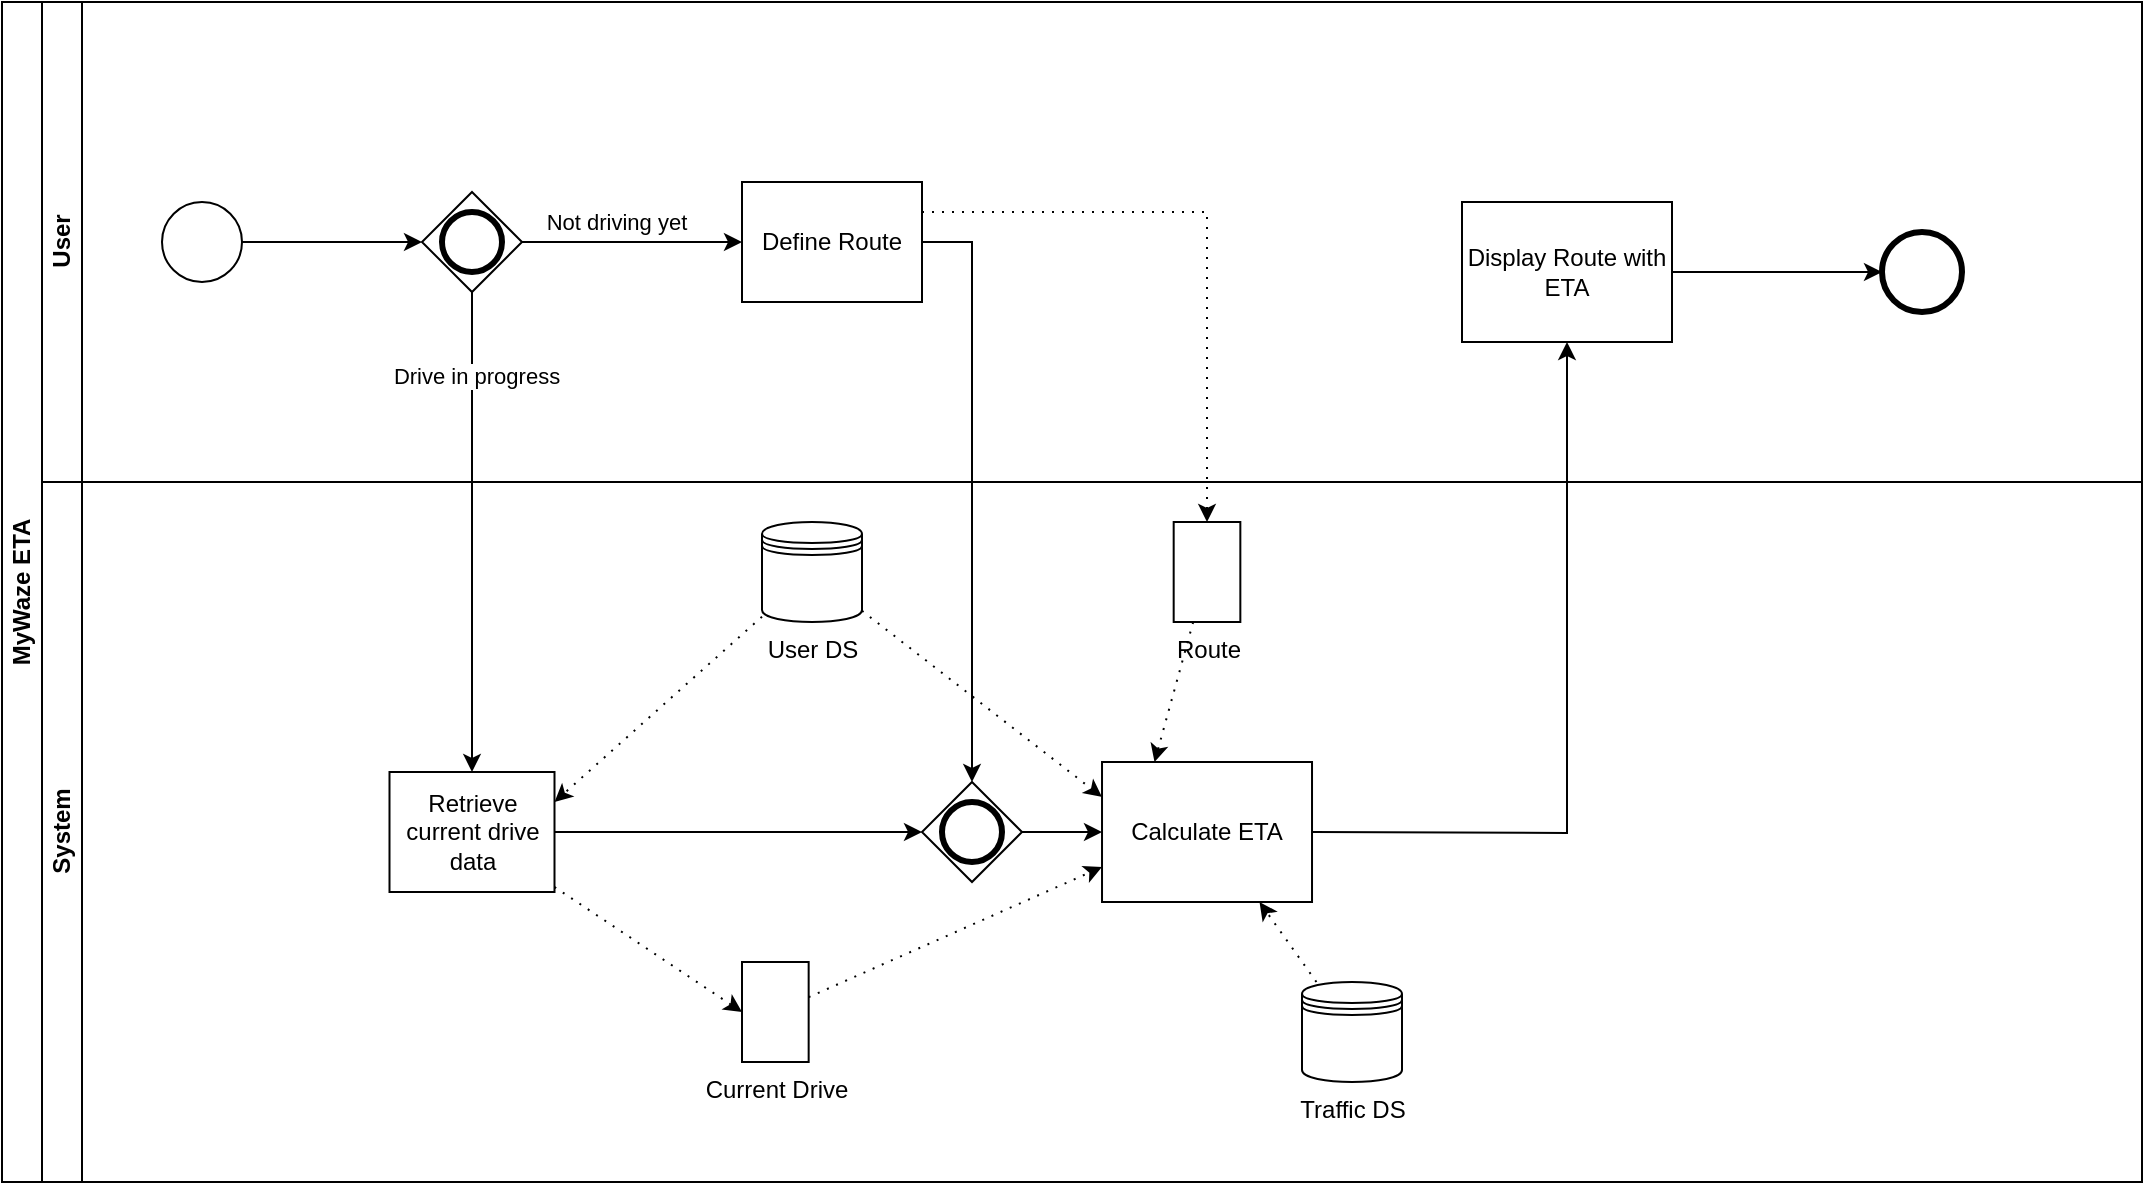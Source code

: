 <mxfile version="26.2.2">
  <diagram name="Page-1" id="2a216829-ef6e-dabb-86c1-c78162f3ba2b">
    <mxGraphModel dx="1191" dy="703" grid="1" gridSize="10" guides="1" tooltips="1" connect="1" arrows="1" fold="1" page="1" pageScale="1" pageWidth="1654" pageHeight="2336" background="none" math="0" shadow="0">
      <root>
        <mxCell id="0" />
        <mxCell id="1" parent="0" />
        <mxCell id="ZawwrR4OTCmyjiMySebj-2" value="MyWaze ETA" style="swimlane;html=1;childLayout=stackLayout;resizeParent=1;resizeParentMax=0;horizontal=0;startSize=20;horizontalStack=0;whiteSpace=wrap;" parent="1" vertex="1">
          <mxGeometry x="260" y="590" width="1070" height="590" as="geometry" />
        </mxCell>
        <mxCell id="ZawwrR4OTCmyjiMySebj-3" value="User" style="swimlane;html=1;startSize=20;horizontal=0;" parent="ZawwrR4OTCmyjiMySebj-2" vertex="1">
          <mxGeometry x="20" width="1050" height="240" as="geometry" />
        </mxCell>
        <mxCell id="ZawwrR4OTCmyjiMySebj-7" value="" style="points=[[0.145,0.145,0],[0.5,0,0],[0.855,0.145,0],[1,0.5,0],[0.855,0.855,0],[0.5,1,0],[0.145,0.855,0],[0,0.5,0]];shape=mxgraph.bpmn.event;html=1;verticalLabelPosition=bottom;labelBackgroundColor=#ffffff;verticalAlign=top;align=center;perimeter=ellipsePerimeter;outlineConnect=0;aspect=fixed;outline=standard;symbol=general;" parent="ZawwrR4OTCmyjiMySebj-3" vertex="1">
          <mxGeometry x="60" y="100" width="40" height="40" as="geometry" />
        </mxCell>
        <mxCell id="ZawwrR4OTCmyjiMySebj-9" style="edgeStyle=orthogonalEdgeStyle;rounded=0;orthogonalLoop=1;jettySize=auto;html=1;" parent="ZawwrR4OTCmyjiMySebj-3" source="ZawwrR4OTCmyjiMySebj-7" target="QqSR9eFV8FpgA8JO_svC-13" edge="1">
          <mxGeometry relative="1" as="geometry">
            <mxPoint x="180" y="120" as="targetPoint" />
          </mxGeometry>
        </mxCell>
        <mxCell id="QqSR9eFV8FpgA8JO_svC-13" value="" style="points=[[0.25,0.25,0],[0.5,0,0],[0.75,0.25,0],[1,0.5,0],[0.75,0.75,0],[0.5,1,0],[0.25,0.75,0],[0,0.5,0]];shape=mxgraph.bpmn.gateway2;html=1;verticalLabelPosition=bottom;labelBackgroundColor=#ffffff;verticalAlign=top;align=center;perimeter=rhombusPerimeter;outlineConnect=0;outline=end;symbol=general;" parent="ZawwrR4OTCmyjiMySebj-3" vertex="1">
          <mxGeometry x="190" y="95" width="50" height="50" as="geometry" />
        </mxCell>
        <mxCell id="QqSR9eFV8FpgA8JO_svC-12" value="Define Route" style="points=[[0.25,0,0],[0.5,0,0],[0.75,0,0],[1,0.25,0],[1,0.5,0],[1,0.75,0],[0.75,1,0],[0.5,1,0],[0.25,1,0],[0,0.75,0],[0,0.5,0],[0,0.25,0]];shape=mxgraph.bpmn.task2;whiteSpace=wrap;rectStyle=rounded;size=10;html=1;container=1;expand=0;collapsible=0;taskMarker=abstract;" parent="ZawwrR4OTCmyjiMySebj-3" vertex="1">
          <mxGeometry x="350" y="90" width="90" height="60" as="geometry" />
        </mxCell>
        <mxCell id="QqSR9eFV8FpgA8JO_svC-14" style="edgeStyle=orthogonalEdgeStyle;rounded=0;orthogonalLoop=1;jettySize=auto;html=1;entryX=0;entryY=0.5;entryDx=0;entryDy=0;entryPerimeter=0;" parent="ZawwrR4OTCmyjiMySebj-3" source="QqSR9eFV8FpgA8JO_svC-13" target="QqSR9eFV8FpgA8JO_svC-12" edge="1">
          <mxGeometry relative="1" as="geometry" />
        </mxCell>
        <mxCell id="QqSR9eFV8FpgA8JO_svC-17" value="Not driving yet" style="edgeLabel;html=1;align=center;verticalAlign=middle;resizable=0;points=[];" parent="QqSR9eFV8FpgA8JO_svC-14" vertex="1" connectable="0">
          <mxGeometry x="-0.156" relative="1" as="geometry">
            <mxPoint y="-10" as="offset" />
          </mxGeometry>
        </mxCell>
        <mxCell id="QqSR9eFV8FpgA8JO_svC-10" value="Display Route with ETA" style="points=[[0.25,0,0],[0.5,0,0],[0.75,0,0],[1,0.25,0],[1,0.5,0],[1,0.75,0],[0.75,1,0],[0.5,1,0],[0.25,1,0],[0,0.75,0],[0,0.5,0],[0,0.25,0]];shape=mxgraph.bpmn.task2;whiteSpace=wrap;rectStyle=rounded;size=10;html=1;container=1;expand=0;collapsible=0;taskMarker=abstract;" parent="ZawwrR4OTCmyjiMySebj-3" vertex="1">
          <mxGeometry x="710" y="100" width="105" height="70" as="geometry" />
        </mxCell>
        <mxCell id="QqSR9eFV8FpgA8JO_svC-32" style="edgeStyle=orthogonalEdgeStyle;rounded=0;orthogonalLoop=1;jettySize=auto;html=1;entryX=0;entryY=0.5;entryDx=0;entryDy=0;entryPerimeter=0;" parent="ZawwrR4OTCmyjiMySebj-3" source="QqSR9eFV8FpgA8JO_svC-10" target="QqSR9eFV8FpgA8JO_svC-34" edge="1">
          <mxGeometry relative="1" as="geometry">
            <mxPoint x="900" y="135" as="targetPoint" />
          </mxGeometry>
        </mxCell>
        <mxCell id="QqSR9eFV8FpgA8JO_svC-34" value="" style="points=[[0.145,0.145,0],[0.5,0,0],[0.855,0.145,0],[1,0.5,0],[0.855,0.855,0],[0.5,1,0],[0.145,0.855,0],[0,0.5,0]];shape=mxgraph.bpmn.event;html=1;verticalLabelPosition=bottom;labelBackgroundColor=#ffffff;verticalAlign=top;align=center;perimeter=ellipsePerimeter;outlineConnect=0;aspect=fixed;outline=end;symbol=terminate2;" parent="ZawwrR4OTCmyjiMySebj-3" vertex="1">
          <mxGeometry x="920" y="115" width="40" height="40" as="geometry" />
        </mxCell>
        <mxCell id="QqSR9eFV8FpgA8JO_svC-15" style="edgeStyle=orthogonalEdgeStyle;rounded=0;orthogonalLoop=1;jettySize=auto;html=1;exitX=0.5;exitY=1;exitDx=0;exitDy=0;exitPerimeter=0;entryX=0.5;entryY=0;entryDx=0;entryDy=0;entryPerimeter=0;" parent="ZawwrR4OTCmyjiMySebj-2" source="QqSR9eFV8FpgA8JO_svC-13" target="QqSR9eFV8FpgA8JO_svC-20" edge="1">
          <mxGeometry relative="1" as="geometry">
            <mxPoint x="235" y="350" as="targetPoint" />
          </mxGeometry>
        </mxCell>
        <mxCell id="QqSR9eFV8FpgA8JO_svC-18" value="Drive in progress" style="edgeLabel;html=1;align=center;verticalAlign=middle;resizable=0;points=[];" parent="QqSR9eFV8FpgA8JO_svC-15" vertex="1" connectable="0">
          <mxGeometry x="-0.656" y="2" relative="1" as="geometry">
            <mxPoint as="offset" />
          </mxGeometry>
        </mxCell>
        <mxCell id="QqSR9eFV8FpgA8JO_svC-5" style="edgeStyle=orthogonalEdgeStyle;rounded=0;orthogonalLoop=1;jettySize=auto;html=1;entryX=0.5;entryY=0;entryDx=0;entryDy=0;entryPerimeter=0;dashed=1;dashPattern=1 4;exitX=1;exitY=0.25;exitDx=0;exitDy=0;exitPerimeter=0;" parent="ZawwrR4OTCmyjiMySebj-2" source="QqSR9eFV8FpgA8JO_svC-12" target="QqSR9eFV8FpgA8JO_svC-4" edge="1">
          <mxGeometry relative="1" as="geometry">
            <mxPoint x="250.005" y="150" as="sourcePoint" />
          </mxGeometry>
        </mxCell>
        <mxCell id="ZawwrR4OTCmyjiMySebj-23" style="edgeStyle=orthogonalEdgeStyle;rounded=0;orthogonalLoop=1;jettySize=auto;html=1;exitX=1;exitY=0.5;exitDx=0;exitDy=0;exitPerimeter=0;" parent="ZawwrR4OTCmyjiMySebj-2" source="QqSR9eFV8FpgA8JO_svC-12" target="QqSR9eFV8FpgA8JO_svC-26" edge="1">
          <mxGeometry relative="1" as="geometry">
            <mxPoint x="290" y="150" as="sourcePoint" />
            <mxPoint x="460" y="325" as="targetPoint" />
          </mxGeometry>
        </mxCell>
        <mxCell id="QqSR9eFV8FpgA8JO_svC-11" style="edgeStyle=orthogonalEdgeStyle;rounded=0;orthogonalLoop=1;jettySize=auto;html=1;entryX=0.5;entryY=1;entryDx=0;entryDy=0;entryPerimeter=0;" parent="ZawwrR4OTCmyjiMySebj-2" target="QqSR9eFV8FpgA8JO_svC-10" edge="1">
          <mxGeometry relative="1" as="geometry">
            <mxPoint x="655" y="415" as="sourcePoint" />
          </mxGeometry>
        </mxCell>
        <mxCell id="ZawwrR4OTCmyjiMySebj-4" value="System" style="swimlane;html=1;startSize=20;horizontal=0;" parent="ZawwrR4OTCmyjiMySebj-2" vertex="1">
          <mxGeometry x="20" y="240" width="1050" height="350" as="geometry" />
        </mxCell>
        <mxCell id="QqSR9eFV8FpgA8JO_svC-4" value="Route" style="shape=mxgraph.bpmn.data2;labelPosition=center;verticalLabelPosition=bottom;align=center;verticalAlign=top;size=15;html=1;" parent="ZawwrR4OTCmyjiMySebj-4" vertex="1">
          <mxGeometry x="565.84" y="20" width="33.33" height="50" as="geometry" />
        </mxCell>
        <mxCell id="QqSR9eFV8FpgA8JO_svC-6" value="Traffic DS" style="shape=datastore;html=1;labelPosition=center;verticalLabelPosition=bottom;align=center;verticalAlign=top;" parent="ZawwrR4OTCmyjiMySebj-4" vertex="1">
          <mxGeometry x="630" y="250" width="50" height="50" as="geometry" />
        </mxCell>
        <mxCell id="QqSR9eFV8FpgA8JO_svC-7" style="rounded=0;orthogonalLoop=1;jettySize=auto;html=1;entryX=0.75;entryY=1;entryDx=0;entryDy=0;entryPerimeter=0;dashed=1;dashPattern=1 4;" parent="ZawwrR4OTCmyjiMySebj-4" source="QqSR9eFV8FpgA8JO_svC-6" edge="1">
          <mxGeometry relative="1" as="geometry">
            <mxPoint x="608.75" y="210" as="targetPoint" />
          </mxGeometry>
        </mxCell>
        <mxCell id="QqSR9eFV8FpgA8JO_svC-8" style="rounded=0;orthogonalLoop=1;jettySize=auto;html=1;entryX=0.25;entryY=0;entryDx=0;entryDy=0;entryPerimeter=0;dashed=1;dashPattern=1 4;" parent="ZawwrR4OTCmyjiMySebj-4" source="QqSR9eFV8FpgA8JO_svC-4" edge="1">
          <mxGeometry relative="1" as="geometry">
            <mxPoint x="556.25" y="140" as="targetPoint" />
          </mxGeometry>
        </mxCell>
        <mxCell id="QqSR9eFV8FpgA8JO_svC-20" value="Retrieve current drive data" style="points=[[0.25,0,0],[0.5,0,0],[0.75,0,0],[1,0.25,0],[1,0.5,0],[1,0.75,0],[0.75,1,0],[0.5,1,0],[0.25,1,0],[0,0.75,0],[0,0.5,0],[0,0.25,0]];shape=mxgraph.bpmn.task2;whiteSpace=wrap;rectStyle=rounded;size=10;html=1;container=1;expand=0;collapsible=0;taskMarker=abstract;" parent="ZawwrR4OTCmyjiMySebj-4" vertex="1">
          <mxGeometry x="173.75" y="145" width="82.5" height="60" as="geometry" />
        </mxCell>
        <mxCell id="QqSR9eFV8FpgA8JO_svC-21" value="Current Drive" style="shape=mxgraph.bpmn.data2;labelPosition=center;verticalLabelPosition=bottom;align=center;verticalAlign=top;size=15;html=1;" parent="ZawwrR4OTCmyjiMySebj-4" vertex="1">
          <mxGeometry x="350.0" y="240" width="33.33" height="50" as="geometry" />
        </mxCell>
        <mxCell id="QqSR9eFV8FpgA8JO_svC-23" value="User DS" style="shape=datastore;html=1;labelPosition=center;verticalLabelPosition=bottom;align=center;verticalAlign=top;" parent="ZawwrR4OTCmyjiMySebj-4" vertex="1">
          <mxGeometry x="360" y="20" width="50" height="50" as="geometry" />
        </mxCell>
        <mxCell id="QqSR9eFV8FpgA8JO_svC-24" style="rounded=0;orthogonalLoop=1;jettySize=auto;html=1;dashed=1;dashPattern=1 4;entryX=1;entryY=0.25;entryDx=0;entryDy=0;entryPerimeter=0;" parent="ZawwrR4OTCmyjiMySebj-4" source="QqSR9eFV8FpgA8JO_svC-23" target="QqSR9eFV8FpgA8JO_svC-20" edge="1">
          <mxGeometry relative="1" as="geometry">
            <mxPoint x="180" y="170" as="targetPoint" />
          </mxGeometry>
        </mxCell>
        <mxCell id="QqSR9eFV8FpgA8JO_svC-26" value="" style="points=[[0.25,0.25,0],[0.5,0,0],[0.75,0.25,0],[1,0.5,0],[0.75,0.75,0],[0.5,1,0],[0.25,0.75,0],[0,0.5,0]];shape=mxgraph.bpmn.gateway2;html=1;verticalLabelPosition=bottom;labelBackgroundColor=#ffffff;verticalAlign=top;align=center;perimeter=rhombusPerimeter;outlineConnect=0;outline=end;symbol=general;" parent="ZawwrR4OTCmyjiMySebj-4" vertex="1">
          <mxGeometry x="440" y="150" width="50" height="50" as="geometry" />
        </mxCell>
        <mxCell id="QqSR9eFV8FpgA8JO_svC-25" style="edgeStyle=orthogonalEdgeStyle;rounded=0;orthogonalLoop=1;jettySize=auto;html=1;entryX=0;entryY=0.5;entryDx=0;entryDy=0;entryPerimeter=0;" parent="ZawwrR4OTCmyjiMySebj-4" source="QqSR9eFV8FpgA8JO_svC-20" target="QqSR9eFV8FpgA8JO_svC-26" edge="1">
          <mxGeometry relative="1" as="geometry" />
        </mxCell>
        <mxCell id="QqSR9eFV8FpgA8JO_svC-27" style="edgeStyle=orthogonalEdgeStyle;rounded=0;orthogonalLoop=1;jettySize=auto;html=1;entryX=0;entryY=0.5;entryDx=0;entryDy=0;entryPerimeter=0;" parent="ZawwrR4OTCmyjiMySebj-4" source="QqSR9eFV8FpgA8JO_svC-26" edge="1">
          <mxGeometry relative="1" as="geometry">
            <mxPoint x="530" y="175" as="targetPoint" />
          </mxGeometry>
        </mxCell>
        <mxCell id="QqSR9eFV8FpgA8JO_svC-28" style="rounded=0;orthogonalLoop=1;jettySize=auto;html=1;entryX=0;entryY=0.5;entryDx=0;entryDy=0;entryPerimeter=0;dashed=1;dashPattern=1 4;" parent="ZawwrR4OTCmyjiMySebj-4" source="QqSR9eFV8FpgA8JO_svC-20" target="QqSR9eFV8FpgA8JO_svC-21" edge="1">
          <mxGeometry relative="1" as="geometry" />
        </mxCell>
        <mxCell id="QqSR9eFV8FpgA8JO_svC-29" style="rounded=0;orthogonalLoop=1;jettySize=auto;html=1;entryX=0;entryY=0.75;entryDx=0;entryDy=0;entryPerimeter=0;dashed=1;dashPattern=1 4;" parent="ZawwrR4OTCmyjiMySebj-4" source="QqSR9eFV8FpgA8JO_svC-21" edge="1">
          <mxGeometry relative="1" as="geometry">
            <mxPoint x="530" y="192.5" as="targetPoint" />
          </mxGeometry>
        </mxCell>
        <mxCell id="QqSR9eFV8FpgA8JO_svC-30" style="rounded=0;orthogonalLoop=1;jettySize=auto;html=1;entryX=0;entryY=0.25;entryDx=0;entryDy=0;entryPerimeter=0;dashed=1;dashPattern=1 4;" parent="ZawwrR4OTCmyjiMySebj-4" source="QqSR9eFV8FpgA8JO_svC-23" edge="1">
          <mxGeometry relative="1" as="geometry">
            <mxPoint x="530" y="157.5" as="targetPoint" />
          </mxGeometry>
        </mxCell>
        <mxCell id="rdYKM30YboU42W7FAhmL-1" value="Calculate ETA" style="points=[[0.25,0,0],[0.5,0,0],[0.75,0,0],[1,0.25,0],[1,0.5,0],[1,0.75,0],[0.75,1,0],[0.5,1,0],[0.25,1,0],[0,0.75,0],[0,0.5,0],[0,0.25,0]];shape=mxgraph.bpmn.task2;whiteSpace=wrap;rectStyle=rounded;size=10;html=1;container=1;expand=0;collapsible=0;taskMarker=abstract;" vertex="1" parent="ZawwrR4OTCmyjiMySebj-4">
          <mxGeometry x="530.01" y="140" width="105" height="70" as="geometry" />
        </mxCell>
      </root>
    </mxGraphModel>
  </diagram>
</mxfile>
